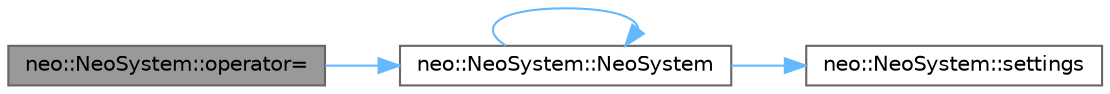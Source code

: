 digraph "neo::NeoSystem::operator="
{
 // LATEX_PDF_SIZE
  bgcolor="transparent";
  edge [fontname=Helvetica,fontsize=10,labelfontname=Helvetica,labelfontsize=10];
  node [fontname=Helvetica,fontsize=10,shape=box,height=0.2,width=0.4];
  rankdir="LR";
  Node1 [id="Node000001",label="neo::NeoSystem::operator=",height=0.2,width=0.4,color="gray40", fillcolor="grey60", style="filled", fontcolor="black",tooltip=" "];
  Node1 -> Node2 [id="edge1_Node000001_Node000002",color="steelblue1",style="solid",tooltip=" "];
  Node2 [id="Node000002",label="neo::NeoSystem::NeoSystem",height=0.2,width=0.4,color="grey40", fillcolor="white", style="filled",URL="$classneo_1_1_neo_system.html#a40e93f57f21ba9c2c3f5c313527093b3",tooltip="Constructs a NeoSystem with the specified settings and storage provider."];
  Node2 -> Node2 [id="edge2_Node000002_Node000002",color="steelblue1",style="solid",tooltip=" "];
  Node2 -> Node3 [id="edge3_Node000002_Node000003",color="steelblue1",style="solid",tooltip=" "];
  Node3 [id="Node000003",label="neo::NeoSystem::settings",height=0.2,width=0.4,color="grey40", fillcolor="white", style="filled",URL="$classneo_1_1_neo_system.html#ac983ab9259b4934be92b43d7c69b92f2",tooltip="Gets the protocol settings of this Neo system."];
}
